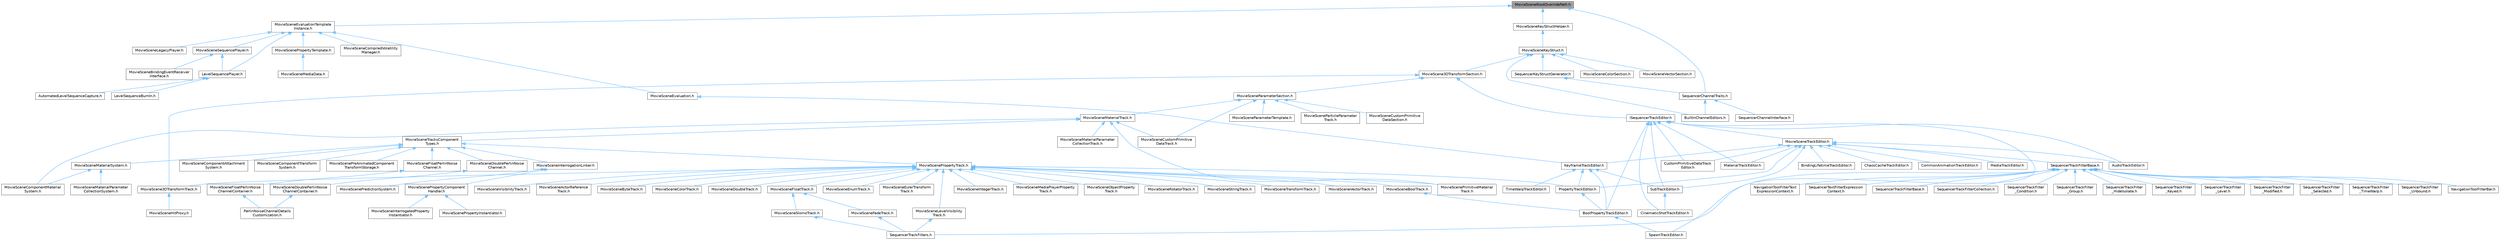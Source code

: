 digraph "MovieSceneRootOverridePath.h"
{
 // INTERACTIVE_SVG=YES
 // LATEX_PDF_SIZE
  bgcolor="transparent";
  edge [fontname=Helvetica,fontsize=10,labelfontname=Helvetica,labelfontsize=10];
  node [fontname=Helvetica,fontsize=10,shape=box,height=0.2,width=0.4];
  Node1 [id="Node000001",label="MovieSceneRootOverridePath.h",height=0.2,width=0.4,color="gray40", fillcolor="grey60", style="filled", fontcolor="black",tooltip=" "];
  Node1 -> Node2 [id="edge1_Node000001_Node000002",dir="back",color="steelblue1",style="solid",tooltip=" "];
  Node2 [id="Node000002",label="MovieSceneEvaluationTemplate\lInstance.h",height=0.2,width=0.4,color="grey40", fillcolor="white", style="filled",URL="$dc/d63/MovieSceneEvaluationTemplateInstance_8h.html",tooltip=" "];
  Node2 -> Node3 [id="edge2_Node000002_Node000003",dir="back",color="steelblue1",style="solid",tooltip=" "];
  Node3 [id="Node000003",label="LevelSequencePlayer.h",height=0.2,width=0.4,color="grey40", fillcolor="white", style="filled",URL="$d0/d5e/LevelSequencePlayer_8h.html",tooltip=" "];
  Node3 -> Node4 [id="edge3_Node000003_Node000004",dir="back",color="steelblue1",style="solid",tooltip=" "];
  Node4 [id="Node000004",label="AutomatedLevelSequenceCapture.h",height=0.2,width=0.4,color="grey40", fillcolor="white", style="filled",URL="$d4/d3e/AutomatedLevelSequenceCapture_8h.html",tooltip=" "];
  Node3 -> Node5 [id="edge4_Node000003_Node000005",dir="back",color="steelblue1",style="solid",tooltip=" "];
  Node5 [id="Node000005",label="LevelSequenceBurnIn.h",height=0.2,width=0.4,color="grey40", fillcolor="white", style="filled",URL="$d2/d6b/LevelSequenceBurnIn_8h.html",tooltip=" "];
  Node2 -> Node6 [id="edge5_Node000002_Node000006",dir="back",color="steelblue1",style="solid",tooltip=" "];
  Node6 [id="Node000006",label="MovieSceneCompiledVolatility\lManager.h",height=0.2,width=0.4,color="grey40", fillcolor="white", style="filled",URL="$db/ddd/MovieSceneCompiledVolatilityManager_8h.html",tooltip=" "];
  Node2 -> Node7 [id="edge6_Node000002_Node000007",dir="back",color="steelblue1",style="solid",tooltip=" "];
  Node7 [id="Node000007",label="MovieSceneEvaluation.h",height=0.2,width=0.4,color="grey40", fillcolor="white", style="filled",URL="$dc/ded/MovieSceneEvaluation_8h.html",tooltip=" "];
  Node7 -> Node8 [id="edge7_Node000007_Node000008",dir="back",color="steelblue1",style="solid",tooltip=" "];
  Node8 [id="Node000008",label="KeyframeTrackEditor.h",height=0.2,width=0.4,color="grey40", fillcolor="white", style="filled",URL="$dd/d47/KeyframeTrackEditor_8h.html",tooltip=" "];
  Node8 -> Node9 [id="edge8_Node000008_Node000009",dir="back",color="steelblue1",style="solid",tooltip=" "];
  Node9 [id="Node000009",label="BoolPropertyTrackEditor.h",height=0.2,width=0.4,color="grey40", fillcolor="white", style="filled",URL="$db/d07/BoolPropertyTrackEditor_8h.html",tooltip=" "];
  Node9 -> Node10 [id="edge9_Node000009_Node000010",dir="back",color="steelblue1",style="solid",tooltip=" "];
  Node10 [id="Node000010",label="SpawnTrackEditor.h",height=0.2,width=0.4,color="grey40", fillcolor="white", style="filled",URL="$d5/dac/SpawnTrackEditor_8h.html",tooltip=" "];
  Node8 -> Node11 [id="edge10_Node000008_Node000011",dir="back",color="steelblue1",style="solid",tooltip=" "];
  Node11 [id="Node000011",label="PropertyTrackEditor.h",height=0.2,width=0.4,color="grey40", fillcolor="white", style="filled",URL="$da/d9a/PropertyTrackEditor_8h.html",tooltip=" "];
  Node11 -> Node9 [id="edge11_Node000011_Node000009",dir="back",color="steelblue1",style="solid",tooltip=" "];
  Node8 -> Node12 [id="edge12_Node000008_Node000012",dir="back",color="steelblue1",style="solid",tooltip=" "];
  Node12 [id="Node000012",label="SubTrackEditor.h",height=0.2,width=0.4,color="grey40", fillcolor="white", style="filled",URL="$d8/d5b/SubTrackEditor_8h.html",tooltip=" "];
  Node12 -> Node13 [id="edge13_Node000012_Node000013",dir="back",color="steelblue1",style="solid",tooltip=" "];
  Node13 [id="Node000013",label="CinematicShotTrackEditor.h",height=0.2,width=0.4,color="grey40", fillcolor="white", style="filled",URL="$d3/d0c/CinematicShotTrackEditor_8h.html",tooltip=" "];
  Node8 -> Node14 [id="edge14_Node000008_Node000014",dir="back",color="steelblue1",style="solid",tooltip=" "];
  Node14 [id="Node000014",label="TimeWarpTrackEditor.h",height=0.2,width=0.4,color="grey40", fillcolor="white", style="filled",URL="$dc/d2e/TimeWarpTrackEditor_8h.html",tooltip=" "];
  Node2 -> Node15 [id="edge15_Node000002_Node000015",dir="back",color="steelblue1",style="solid",tooltip=" "];
  Node15 [id="Node000015",label="MovieSceneLegacyPlayer.h",height=0.2,width=0.4,color="grey40", fillcolor="white", style="filled",URL="$d7/dfb/MovieSceneLegacyPlayer_8h.html",tooltip=" "];
  Node2 -> Node16 [id="edge16_Node000002_Node000016",dir="back",color="steelblue1",style="solid",tooltip=" "];
  Node16 [id="Node000016",label="MovieScenePropertyTemplate.h",height=0.2,width=0.4,color="grey40", fillcolor="white", style="filled",URL="$d9/d24/MovieScenePropertyTemplate_8h.html",tooltip=" "];
  Node16 -> Node17 [id="edge17_Node000016_Node000017",dir="back",color="steelblue1",style="solid",tooltip=" "];
  Node17 [id="Node000017",label="MovieSceneMediaData.h",height=0.2,width=0.4,color="grey40", fillcolor="white", style="filled",URL="$de/db0/MovieSceneMediaData_8h.html",tooltip=" "];
  Node2 -> Node18 [id="edge18_Node000002_Node000018",dir="back",color="steelblue1",style="solid",tooltip=" "];
  Node18 [id="Node000018",label="MovieSceneSequencePlayer.h",height=0.2,width=0.4,color="grey40", fillcolor="white", style="filled",URL="$d3/d08/MovieSceneSequencePlayer_8h.html",tooltip=" "];
  Node18 -> Node3 [id="edge19_Node000018_Node000003",dir="back",color="steelblue1",style="solid",tooltip=" "];
  Node18 -> Node19 [id="edge20_Node000018_Node000019",dir="back",color="steelblue1",style="solid",tooltip=" "];
  Node19 [id="Node000019",label="MovieSceneBindingEventReceiver\lInterface.h",height=0.2,width=0.4,color="grey40", fillcolor="white", style="filled",URL="$df/d39/MovieSceneBindingEventReceiverInterface_8h.html",tooltip=" "];
  Node1 -> Node20 [id="edge21_Node000001_Node000020",dir="back",color="steelblue1",style="solid",tooltip=" "];
  Node20 [id="Node000020",label="MovieSceneKeyStructHelper.h",height=0.2,width=0.4,color="grey40", fillcolor="white", style="filled",URL="$dc/d5c/MovieSceneKeyStructHelper_8h.html",tooltip=" "];
  Node20 -> Node21 [id="edge22_Node000020_Node000021",dir="back",color="steelblue1",style="solid",tooltip=" "];
  Node21 [id="Node000021",label="MovieSceneKeyStruct.h",height=0.2,width=0.4,color="grey40", fillcolor="white", style="filled",URL="$d5/d85/MovieSceneKeyStruct_8h.html",tooltip=" "];
  Node21 -> Node22 [id="edge23_Node000021_Node000022",dir="back",color="steelblue1",style="solid",tooltip=" "];
  Node22 [id="Node000022",label="BuiltInChannelEditors.h",height=0.2,width=0.4,color="grey40", fillcolor="white", style="filled",URL="$df/daf/BuiltInChannelEditors_8h.html",tooltip=" "];
  Node21 -> Node23 [id="edge24_Node000021_Node000023",dir="back",color="steelblue1",style="solid",tooltip=" "];
  Node23 [id="Node000023",label="MovieScene3DTransformSection.h",height=0.2,width=0.4,color="grey40", fillcolor="white", style="filled",URL="$de/dab/MovieScene3DTransformSection_8h.html",tooltip=" "];
  Node23 -> Node24 [id="edge25_Node000023_Node000024",dir="back",color="steelblue1",style="solid",tooltip=" "];
  Node24 [id="Node000024",label="ISequencerTrackEditor.h",height=0.2,width=0.4,color="grey40", fillcolor="white", style="filled",URL="$df/dca/ISequencerTrackEditor_8h.html",tooltip=" "];
  Node24 -> Node25 [id="edge26_Node000024_Node000025",dir="back",color="steelblue1",style="solid",tooltip=" "];
  Node25 [id="Node000025",label="AudioTrackEditor.h",height=0.2,width=0.4,color="grey40", fillcolor="white", style="filled",URL="$dd/d96/AudioTrackEditor_8h.html",tooltip=" "];
  Node24 -> Node9 [id="edge27_Node000024_Node000009",dir="back",color="steelblue1",style="solid",tooltip=" "];
  Node24 -> Node13 [id="edge28_Node000024_Node000013",dir="back",color="steelblue1",style="solid",tooltip=" "];
  Node24 -> Node26 [id="edge29_Node000024_Node000026",dir="back",color="steelblue1",style="solid",tooltip=" "];
  Node26 [id="Node000026",label="CustomPrimitiveDataTrack\lEditor.h",height=0.2,width=0.4,color="grey40", fillcolor="white", style="filled",URL="$dc/d8f/CustomPrimitiveDataTrackEditor_8h.html",tooltip=" "];
  Node24 -> Node27 [id="edge30_Node000024_Node000027",dir="back",color="steelblue1",style="solid",tooltip=" "];
  Node27 [id="Node000027",label="MaterialTrackEditor.h",height=0.2,width=0.4,color="grey40", fillcolor="white", style="filled",URL="$d1/d9f/MaterialTrackEditor_8h.html",tooltip=" "];
  Node24 -> Node28 [id="edge31_Node000024_Node000028",dir="back",color="steelblue1",style="solid",tooltip=" "];
  Node28 [id="Node000028",label="MovieSceneTrackEditor.h",height=0.2,width=0.4,color="grey40", fillcolor="white", style="filled",URL="$db/d6c/MovieSceneTrackEditor_8h.html",tooltip=" "];
  Node28 -> Node25 [id="edge32_Node000028_Node000025",dir="back",color="steelblue1",style="solid",tooltip=" "];
  Node28 -> Node29 [id="edge33_Node000028_Node000029",dir="back",color="steelblue1",style="solid",tooltip=" "];
  Node29 [id="Node000029",label="BindingLifetimeTrackEditor.h",height=0.2,width=0.4,color="grey40", fillcolor="white", style="filled",URL="$db/d3c/BindingLifetimeTrackEditor_8h.html",tooltip=" "];
  Node28 -> Node30 [id="edge34_Node000028_Node000030",dir="back",color="steelblue1",style="solid",tooltip=" "];
  Node30 [id="Node000030",label="ChaosCacheTrackEditor.h",height=0.2,width=0.4,color="grey40", fillcolor="white", style="filled",URL="$db/d36/ChaosCacheTrackEditor_8h.html",tooltip=" "];
  Node28 -> Node31 [id="edge35_Node000028_Node000031",dir="back",color="steelblue1",style="solid",tooltip=" "];
  Node31 [id="Node000031",label="CommonAnimationTrackEditor.h",height=0.2,width=0.4,color="grey40", fillcolor="white", style="filled",URL="$d9/d6e/CommonAnimationTrackEditor_8h.html",tooltip=" "];
  Node28 -> Node26 [id="edge36_Node000028_Node000026",dir="back",color="steelblue1",style="solid",tooltip=" "];
  Node28 -> Node8 [id="edge37_Node000028_Node000008",dir="back",color="steelblue1",style="solid",tooltip=" "];
  Node28 -> Node27 [id="edge38_Node000028_Node000027",dir="back",color="steelblue1",style="solid",tooltip=" "];
  Node28 -> Node32 [id="edge39_Node000028_Node000032",dir="back",color="steelblue1",style="solid",tooltip=" "];
  Node32 [id="Node000032",label="MediaTrackEditor.h",height=0.2,width=0.4,color="grey40", fillcolor="white", style="filled",URL="$d0/d41/MediaTrackEditor_8h.html",tooltip=" "];
  Node28 -> Node11 [id="edge40_Node000028_Node000011",dir="back",color="steelblue1",style="solid",tooltip=" "];
  Node28 -> Node33 [id="edge41_Node000028_Node000033",dir="back",color="steelblue1",style="solid",tooltip=" "];
  Node33 [id="Node000033",label="SequencerTrackFilterBase.h",height=0.2,width=0.4,color="grey40", fillcolor="white", style="filled",URL="$d8/def/Filters_2SequencerTrackFilterBase_8h.html",tooltip=" "];
  Node33 -> Node34 [id="edge42_Node000033_Node000034",dir="back",color="steelblue1",style="solid",tooltip=" "];
  Node34 [id="Node000034",label="NavigationToolFilterBar.h",height=0.2,width=0.4,color="grey40", fillcolor="white", style="filled",URL="$df/d14/NavigationToolFilterBar_8h.html",tooltip=" "];
  Node33 -> Node35 [id="edge43_Node000033_Node000035",dir="back",color="steelblue1",style="solid",tooltip=" "];
  Node35 [id="Node000035",label="NavigationToolFilterText\lExpressionContext.h",height=0.2,width=0.4,color="grey40", fillcolor="white", style="filled",URL="$d8/dd2/NavigationToolFilterTextExpressionContext_8h.html",tooltip=" "];
  Node33 -> Node36 [id="edge44_Node000033_Node000036",dir="back",color="steelblue1",style="solid",tooltip=" "];
  Node36 [id="Node000036",label="SequencerTextFilterExpression\lContext.h",height=0.2,width=0.4,color="grey40", fillcolor="white", style="filled",URL="$d0/d9f/SequencerTextFilterExpressionContext_8h.html",tooltip=" "];
  Node33 -> Node37 [id="edge45_Node000033_Node000037",dir="back",color="steelblue1",style="solid",tooltip=" "];
  Node37 [id="Node000037",label="SequencerTrackFilterBase.h",height=0.2,width=0.4,color="grey40", fillcolor="white", style="filled",URL="$d8/d4d/SequencerTrackFilterBase_8h.html",tooltip=" "];
  Node33 -> Node38 [id="edge46_Node000033_Node000038",dir="back",color="steelblue1",style="solid",tooltip=" "];
  Node38 [id="Node000038",label="SequencerTrackFilterCollection.h",height=0.2,width=0.4,color="grey40", fillcolor="white", style="filled",URL="$d8/de2/SequencerTrackFilterCollection_8h.html",tooltip=" "];
  Node33 -> Node39 [id="edge47_Node000033_Node000039",dir="back",color="steelblue1",style="solid",tooltip=" "];
  Node39 [id="Node000039",label="SequencerTrackFilter\l_Condition.h",height=0.2,width=0.4,color="grey40", fillcolor="white", style="filled",URL="$df/d17/SequencerTrackFilter__Condition_8h.html",tooltip=" "];
  Node33 -> Node40 [id="edge48_Node000033_Node000040",dir="back",color="steelblue1",style="solid",tooltip=" "];
  Node40 [id="Node000040",label="SequencerTrackFilter\l_Group.h",height=0.2,width=0.4,color="grey40", fillcolor="white", style="filled",URL="$da/dea/SequencerTrackFilter__Group_8h.html",tooltip=" "];
  Node33 -> Node41 [id="edge49_Node000033_Node000041",dir="back",color="steelblue1",style="solid",tooltip=" "];
  Node41 [id="Node000041",label="SequencerTrackFilter\l_HideIsolate.h",height=0.2,width=0.4,color="grey40", fillcolor="white", style="filled",URL="$d3/d55/SequencerTrackFilter__HideIsolate_8h.html",tooltip=" "];
  Node33 -> Node42 [id="edge50_Node000033_Node000042",dir="back",color="steelblue1",style="solid",tooltip=" "];
  Node42 [id="Node000042",label="SequencerTrackFilter\l_Keyed.h",height=0.2,width=0.4,color="grey40", fillcolor="white", style="filled",URL="$d4/d2d/SequencerTrackFilter__Keyed_8h.html",tooltip=" "];
  Node33 -> Node43 [id="edge51_Node000033_Node000043",dir="back",color="steelblue1",style="solid",tooltip=" "];
  Node43 [id="Node000043",label="SequencerTrackFilter\l_Level.h",height=0.2,width=0.4,color="grey40", fillcolor="white", style="filled",URL="$d2/d6c/SequencerTrackFilter__Level_8h.html",tooltip=" "];
  Node33 -> Node44 [id="edge52_Node000033_Node000044",dir="back",color="steelblue1",style="solid",tooltip=" "];
  Node44 [id="Node000044",label="SequencerTrackFilter\l_Modified.h",height=0.2,width=0.4,color="grey40", fillcolor="white", style="filled",URL="$d0/dd9/SequencerTrackFilter__Modified_8h.html",tooltip=" "];
  Node33 -> Node45 [id="edge53_Node000033_Node000045",dir="back",color="steelblue1",style="solid",tooltip=" "];
  Node45 [id="Node000045",label="SequencerTrackFilter\l_Selected.h",height=0.2,width=0.4,color="grey40", fillcolor="white", style="filled",URL="$dc/d54/SequencerTrackFilter__Selected_8h.html",tooltip=" "];
  Node33 -> Node46 [id="edge54_Node000033_Node000046",dir="back",color="steelblue1",style="solid",tooltip=" "];
  Node46 [id="Node000046",label="SequencerTrackFilter\l_TimeWarp.h",height=0.2,width=0.4,color="grey40", fillcolor="white", style="filled",URL="$d6/dd0/SequencerTrackFilter__TimeWarp_8h.html",tooltip=" "];
  Node33 -> Node47 [id="edge55_Node000033_Node000047",dir="back",color="steelblue1",style="solid",tooltip=" "];
  Node47 [id="Node000047",label="SequencerTrackFilter\l_Unbound.h",height=0.2,width=0.4,color="grey40", fillcolor="white", style="filled",URL="$d0/dd1/SequencerTrackFilter__Unbound_8h.html",tooltip=" "];
  Node33 -> Node48 [id="edge56_Node000033_Node000048",dir="back",color="steelblue1",style="solid",tooltip=" "];
  Node48 [id="Node000048",label="SequencerTrackFilters.h",height=0.2,width=0.4,color="grey40", fillcolor="white", style="filled",URL="$df/d72/SequencerTrackFilters_8h.html",tooltip=" "];
  Node28 -> Node12 [id="edge57_Node000028_Node000012",dir="back",color="steelblue1",style="solid",tooltip=" "];
  Node24 -> Node10 [id="edge58_Node000024_Node000010",dir="back",color="steelblue1",style="solid",tooltip=" "];
  Node24 -> Node12 [id="edge59_Node000024_Node000012",dir="back",color="steelblue1",style="solid",tooltip=" "];
  Node23 -> Node49 [id="edge60_Node000023_Node000049",dir="back",color="steelblue1",style="solid",tooltip=" "];
  Node49 [id="Node000049",label="MovieScene3DTransformTrack.h",height=0.2,width=0.4,color="grey40", fillcolor="white", style="filled",URL="$d9/d06/MovieScene3DTransformTrack_8h.html",tooltip=" "];
  Node49 -> Node50 [id="edge61_Node000049_Node000050",dir="back",color="steelblue1",style="solid",tooltip=" "];
  Node50 [id="Node000050",label="MovieSceneHitProxy.h",height=0.2,width=0.4,color="grey40", fillcolor="white", style="filled",URL="$d0/d01/MovieSceneHitProxy_8h.html",tooltip=" "];
  Node23 -> Node51 [id="edge62_Node000023_Node000051",dir="back",color="steelblue1",style="solid",tooltip=" "];
  Node51 [id="Node000051",label="MovieSceneParameterSection.h",height=0.2,width=0.4,color="grey40", fillcolor="white", style="filled",URL="$de/d65/MovieSceneParameterSection_8h.html",tooltip=" "];
  Node51 -> Node52 [id="edge63_Node000051_Node000052",dir="back",color="steelblue1",style="solid",tooltip=" "];
  Node52 [id="Node000052",label="MovieSceneCustomPrimitive\lDataSection.h",height=0.2,width=0.4,color="grey40", fillcolor="white", style="filled",URL="$d2/d78/MovieSceneCustomPrimitiveDataSection_8h.html",tooltip=" "];
  Node51 -> Node53 [id="edge64_Node000051_Node000053",dir="back",color="steelblue1",style="solid",tooltip=" "];
  Node53 [id="Node000053",label="MovieSceneCustomPrimitive\lDataTrack.h",height=0.2,width=0.4,color="grey40", fillcolor="white", style="filled",URL="$db/d39/MovieSceneCustomPrimitiveDataTrack_8h.html",tooltip=" "];
  Node51 -> Node54 [id="edge65_Node000051_Node000054",dir="back",color="steelblue1",style="solid",tooltip=" "];
  Node54 [id="Node000054",label="MovieSceneMaterialTrack.h",height=0.2,width=0.4,color="grey40", fillcolor="white", style="filled",URL="$d8/d92/MovieSceneMaterialTrack_8h.html",tooltip=" "];
  Node54 -> Node55 [id="edge66_Node000054_Node000055",dir="back",color="steelblue1",style="solid",tooltip=" "];
  Node55 [id="Node000055",label="MovieSceneComponentMaterial\lSystem.h",height=0.2,width=0.4,color="grey40", fillcolor="white", style="filled",URL="$d7/d7c/MovieSceneComponentMaterialSystem_8h.html",tooltip=" "];
  Node54 -> Node53 [id="edge67_Node000054_Node000053",dir="back",color="steelblue1",style="solid",tooltip=" "];
  Node54 -> Node56 [id="edge68_Node000054_Node000056",dir="back",color="steelblue1",style="solid",tooltip=" "];
  Node56 [id="Node000056",label="MovieSceneMaterialParameter\lCollectionTrack.h",height=0.2,width=0.4,color="grey40", fillcolor="white", style="filled",URL="$d7/dc8/MovieSceneMaterialParameterCollectionTrack_8h.html",tooltip=" "];
  Node54 -> Node57 [id="edge69_Node000054_Node000057",dir="back",color="steelblue1",style="solid",tooltip=" "];
  Node57 [id="Node000057",label="MovieScenePrimitiveMaterial\lTrack.h",height=0.2,width=0.4,color="grey40", fillcolor="white", style="filled",URL="$dc/dc4/MovieScenePrimitiveMaterialTrack_8h.html",tooltip=" "];
  Node54 -> Node58 [id="edge70_Node000054_Node000058",dir="back",color="steelblue1",style="solid",tooltip=" "];
  Node58 [id="Node000058",label="MovieSceneTracksComponent\lTypes.h",height=0.2,width=0.4,color="grey40", fillcolor="white", style="filled",URL="$d5/d6a/MovieSceneTracksComponentTypes_8h.html",tooltip=" "];
  Node58 -> Node59 [id="edge71_Node000058_Node000059",dir="back",color="steelblue1",style="solid",tooltip=" "];
  Node59 [id="Node000059",label="MovieSceneComponentAttachment\lSystem.h",height=0.2,width=0.4,color="grey40", fillcolor="white", style="filled",URL="$d9/db3/MovieSceneComponentAttachmentSystem_8h.html",tooltip=" "];
  Node58 -> Node60 [id="edge72_Node000058_Node000060",dir="back",color="steelblue1",style="solid",tooltip=" "];
  Node60 [id="Node000060",label="MovieSceneComponentTransform\lSystem.h",height=0.2,width=0.4,color="grey40", fillcolor="white", style="filled",URL="$d1/d3e/MovieSceneComponentTransformSystem_8h.html",tooltip=" "];
  Node58 -> Node61 [id="edge73_Node000058_Node000061",dir="back",color="steelblue1",style="solid",tooltip=" "];
  Node61 [id="Node000061",label="MovieSceneDoublePerlinNoise\lChannel.h",height=0.2,width=0.4,color="grey40", fillcolor="white", style="filled",URL="$d9/d50/MovieSceneDoublePerlinNoiseChannel_8h.html",tooltip=" "];
  Node61 -> Node62 [id="edge74_Node000061_Node000062",dir="back",color="steelblue1",style="solid",tooltip=" "];
  Node62 [id="Node000062",label="MovieSceneDoublePerlinNoise\lChannelContainer.h",height=0.2,width=0.4,color="grey40", fillcolor="white", style="filled",URL="$de/dae/MovieSceneDoublePerlinNoiseChannelContainer_8h.html",tooltip=" "];
  Node62 -> Node63 [id="edge75_Node000062_Node000063",dir="back",color="steelblue1",style="solid",tooltip=" "];
  Node63 [id="Node000063",label="PerlinNoiseChannelDetails\lCustomization.h",height=0.2,width=0.4,color="grey40", fillcolor="white", style="filled",URL="$d6/df3/PerlinNoiseChannelDetailsCustomization_8h.html",tooltip=" "];
  Node58 -> Node64 [id="edge76_Node000058_Node000064",dir="back",color="steelblue1",style="solid",tooltip=" "];
  Node64 [id="Node000064",label="MovieSceneFloatPerlinNoise\lChannel.h",height=0.2,width=0.4,color="grey40", fillcolor="white", style="filled",URL="$d2/d9d/MovieSceneFloatPerlinNoiseChannel_8h.html",tooltip=" "];
  Node64 -> Node65 [id="edge77_Node000064_Node000065",dir="back",color="steelblue1",style="solid",tooltip=" "];
  Node65 [id="Node000065",label="MovieSceneFloatPerlinNoise\lChannelContainer.h",height=0.2,width=0.4,color="grey40", fillcolor="white", style="filled",URL="$d6/dcb/MovieSceneFloatPerlinNoiseChannelContainer_8h.html",tooltip=" "];
  Node65 -> Node63 [id="edge78_Node000065_Node000063",dir="back",color="steelblue1",style="solid",tooltip=" "];
  Node58 -> Node66 [id="edge79_Node000058_Node000066",dir="back",color="steelblue1",style="solid",tooltip=" "];
  Node66 [id="Node000066",label="MovieSceneInterrogationLinker.h",height=0.2,width=0.4,color="grey40", fillcolor="white", style="filled",URL="$d9/d6a/MovieSceneInterrogationLinker_8h.html",tooltip=" "];
  Node66 -> Node67 [id="edge80_Node000066_Node000067",dir="back",color="steelblue1",style="solid",tooltip=" "];
  Node67 [id="Node000067",label="MovieScenePredictionSystem.h",height=0.2,width=0.4,color="grey40", fillcolor="white", style="filled",URL="$dc/d7f/MovieScenePredictionSystem_8h.html",tooltip=" "];
  Node66 -> Node68 [id="edge81_Node000066_Node000068",dir="back",color="steelblue1",style="solid",tooltip=" "];
  Node68 [id="Node000068",label="MovieScenePropertyComponent\lHandler.h",height=0.2,width=0.4,color="grey40", fillcolor="white", style="filled",URL="$d1/d1c/MovieScenePropertyComponentHandler_8h.html",tooltip=" "];
  Node68 -> Node69 [id="edge82_Node000068_Node000069",dir="back",color="steelblue1",style="solid",tooltip=" "];
  Node69 [id="Node000069",label="MovieSceneInterrogatedProperty\lInstantiator.h",height=0.2,width=0.4,color="grey40", fillcolor="white", style="filled",URL="$df/d43/MovieSceneInterrogatedPropertyInstantiator_8h.html",tooltip=" "];
  Node68 -> Node70 [id="edge83_Node000068_Node000070",dir="back",color="steelblue1",style="solid",tooltip=" "];
  Node70 [id="Node000070",label="MovieScenePropertyInstantiator.h",height=0.2,width=0.4,color="grey40", fillcolor="white", style="filled",URL="$d2/ddc/MovieScenePropertyInstantiator_8h.html",tooltip=" "];
  Node58 -> Node71 [id="edge84_Node000058_Node000071",dir="back",color="steelblue1",style="solid",tooltip=" "];
  Node71 [id="Node000071",label="MovieSceneMaterialSystem.h",height=0.2,width=0.4,color="grey40", fillcolor="white", style="filled",URL="$d2/d2f/MovieSceneMaterialSystem_8h.html",tooltip=" "];
  Node71 -> Node55 [id="edge85_Node000071_Node000055",dir="back",color="steelblue1",style="solid",tooltip=" "];
  Node71 -> Node72 [id="edge86_Node000071_Node000072",dir="back",color="steelblue1",style="solid",tooltip=" "];
  Node72 [id="Node000072",label="MovieSceneMaterialParameter\lCollectionSystem.h",height=0.2,width=0.4,color="grey40", fillcolor="white", style="filled",URL="$d4/d18/MovieSceneMaterialParameterCollectionSystem_8h.html",tooltip=" "];
  Node58 -> Node73 [id="edge87_Node000058_Node000073",dir="back",color="steelblue1",style="solid",tooltip=" "];
  Node73 [id="Node000073",label="MovieScenePreAnimatedComponent\lTransformStorage.h",height=0.2,width=0.4,color="grey40", fillcolor="white", style="filled",URL="$d9/d84/MovieScenePreAnimatedComponentTransformStorage_8h.html",tooltip=" "];
  Node58 -> Node74 [id="edge88_Node000058_Node000074",dir="back",color="steelblue1",style="solid",tooltip=" "];
  Node74 [id="Node000074",label="MovieScenePropertyTrack.h",height=0.2,width=0.4,color="grey40", fillcolor="white", style="filled",URL="$da/d0c/MovieScenePropertyTrack_8h.html",tooltip=" "];
  Node74 -> Node49 [id="edge89_Node000074_Node000049",dir="back",color="steelblue1",style="solid",tooltip=" "];
  Node74 -> Node75 [id="edge90_Node000074_Node000075",dir="back",color="steelblue1",style="solid",tooltip=" "];
  Node75 [id="Node000075",label="MovieSceneActorReference\lTrack.h",height=0.2,width=0.4,color="grey40", fillcolor="white", style="filled",URL="$d9/d9b/MovieSceneActorReferenceTrack_8h.html",tooltip=" "];
  Node74 -> Node76 [id="edge91_Node000074_Node000076",dir="back",color="steelblue1",style="solid",tooltip=" "];
  Node76 [id="Node000076",label="MovieSceneBoolTrack.h",height=0.2,width=0.4,color="grey40", fillcolor="white", style="filled",URL="$d7/ddf/MovieSceneBoolTrack_8h.html",tooltip=" "];
  Node76 -> Node9 [id="edge92_Node000076_Node000009",dir="back",color="steelblue1",style="solid",tooltip=" "];
  Node74 -> Node77 [id="edge93_Node000074_Node000077",dir="back",color="steelblue1",style="solid",tooltip=" "];
  Node77 [id="Node000077",label="MovieSceneByteTrack.h",height=0.2,width=0.4,color="grey40", fillcolor="white", style="filled",URL="$dc/d79/MovieSceneByteTrack_8h.html",tooltip=" "];
  Node74 -> Node78 [id="edge94_Node000074_Node000078",dir="back",color="steelblue1",style="solid",tooltip=" "];
  Node78 [id="Node000078",label="MovieSceneColorTrack.h",height=0.2,width=0.4,color="grey40", fillcolor="white", style="filled",URL="$d8/df9/MovieSceneColorTrack_8h.html",tooltip=" "];
  Node74 -> Node79 [id="edge95_Node000074_Node000079",dir="back",color="steelblue1",style="solid",tooltip=" "];
  Node79 [id="Node000079",label="MovieSceneDoubleTrack.h",height=0.2,width=0.4,color="grey40", fillcolor="white", style="filled",URL="$de/d31/MovieSceneDoubleTrack_8h.html",tooltip=" "];
  Node74 -> Node80 [id="edge96_Node000074_Node000080",dir="back",color="steelblue1",style="solid",tooltip=" "];
  Node80 [id="Node000080",label="MovieSceneEnumTrack.h",height=0.2,width=0.4,color="grey40", fillcolor="white", style="filled",URL="$d6/d95/MovieSceneEnumTrack_8h.html",tooltip=" "];
  Node74 -> Node81 [id="edge97_Node000074_Node000081",dir="back",color="steelblue1",style="solid",tooltip=" "];
  Node81 [id="Node000081",label="MovieSceneEulerTransform\lTrack.h",height=0.2,width=0.4,color="grey40", fillcolor="white", style="filled",URL="$d7/d3a/MovieSceneEulerTransformTrack_8h.html",tooltip=" "];
  Node74 -> Node82 [id="edge98_Node000074_Node000082",dir="back",color="steelblue1",style="solid",tooltip=" "];
  Node82 [id="Node000082",label="MovieSceneFloatTrack.h",height=0.2,width=0.4,color="grey40", fillcolor="white", style="filled",URL="$dc/d88/MovieSceneFloatTrack_8h.html",tooltip=" "];
  Node82 -> Node83 [id="edge99_Node000082_Node000083",dir="back",color="steelblue1",style="solid",tooltip=" "];
  Node83 [id="Node000083",label="MovieSceneFadeTrack.h",height=0.2,width=0.4,color="grey40", fillcolor="white", style="filled",URL="$d3/dd6/MovieSceneFadeTrack_8h.html",tooltip=" "];
  Node83 -> Node48 [id="edge100_Node000083_Node000048",dir="back",color="steelblue1",style="solid",tooltip=" "];
  Node82 -> Node84 [id="edge101_Node000082_Node000084",dir="back",color="steelblue1",style="solid",tooltip=" "];
  Node84 [id="Node000084",label="MovieSceneSlomoTrack.h",height=0.2,width=0.4,color="grey40", fillcolor="white", style="filled",URL="$d3/d88/MovieSceneSlomoTrack_8h.html",tooltip=" "];
  Node84 -> Node48 [id="edge102_Node000084_Node000048",dir="back",color="steelblue1",style="solid",tooltip=" "];
  Node74 -> Node85 [id="edge103_Node000074_Node000085",dir="back",color="steelblue1",style="solid",tooltip=" "];
  Node85 [id="Node000085",label="MovieSceneIntegerTrack.h",height=0.2,width=0.4,color="grey40", fillcolor="white", style="filled",URL="$d9/d1a/MovieSceneIntegerTrack_8h.html",tooltip=" "];
  Node74 -> Node86 [id="edge104_Node000074_Node000086",dir="back",color="steelblue1",style="solid",tooltip=" "];
  Node86 [id="Node000086",label="MovieSceneLevelVisibility\lTrack.h",height=0.2,width=0.4,color="grey40", fillcolor="white", style="filled",URL="$d8/dae/MovieSceneLevelVisibilityTrack_8h.html",tooltip=" "];
  Node86 -> Node48 [id="edge105_Node000086_Node000048",dir="back",color="steelblue1",style="solid",tooltip=" "];
  Node74 -> Node87 [id="edge106_Node000074_Node000087",dir="back",color="steelblue1",style="solid",tooltip=" "];
  Node87 [id="Node000087",label="MovieSceneMediaPlayerProperty\lTrack.h",height=0.2,width=0.4,color="grey40", fillcolor="white", style="filled",URL="$d4/da1/MovieSceneMediaPlayerPropertyTrack_8h.html",tooltip=" "];
  Node74 -> Node88 [id="edge107_Node000074_Node000088",dir="back",color="steelblue1",style="solid",tooltip=" "];
  Node88 [id="Node000088",label="MovieSceneObjectProperty\lTrack.h",height=0.2,width=0.4,color="grey40", fillcolor="white", style="filled",URL="$dc/da9/MovieSceneObjectPropertyTrack_8h.html",tooltip=" "];
  Node74 -> Node57 [id="edge108_Node000074_Node000057",dir="back",color="steelblue1",style="solid",tooltip=" "];
  Node74 -> Node89 [id="edge109_Node000074_Node000089",dir="back",color="steelblue1",style="solid",tooltip=" "];
  Node89 [id="Node000089",label="MovieSceneRotatorTrack.h",height=0.2,width=0.4,color="grey40", fillcolor="white", style="filled",URL="$d3/d8f/MovieSceneRotatorTrack_8h.html",tooltip=" "];
  Node74 -> Node90 [id="edge110_Node000074_Node000090",dir="back",color="steelblue1",style="solid",tooltip=" "];
  Node90 [id="Node000090",label="MovieSceneStringTrack.h",height=0.2,width=0.4,color="grey40", fillcolor="white", style="filled",URL="$dd/d54/MovieSceneStringTrack_8h.html",tooltip=" "];
  Node74 -> Node91 [id="edge111_Node000074_Node000091",dir="back",color="steelblue1",style="solid",tooltip=" "];
  Node91 [id="Node000091",label="MovieSceneTransformTrack.h",height=0.2,width=0.4,color="grey40", fillcolor="white", style="filled",URL="$df/d57/MovieSceneTransformTrack_8h.html",tooltip=" "];
  Node74 -> Node92 [id="edge112_Node000074_Node000092",dir="back",color="steelblue1",style="solid",tooltip=" "];
  Node92 [id="Node000092",label="MovieSceneVectorTrack.h",height=0.2,width=0.4,color="grey40", fillcolor="white", style="filled",URL="$d8/d5e/MovieSceneVectorTrack_8h.html",tooltip=" "];
  Node74 -> Node93 [id="edge113_Node000074_Node000093",dir="back",color="steelblue1",style="solid",tooltip=" "];
  Node93 [id="Node000093",label="MovieSceneVisibilityTrack.h",height=0.2,width=0.4,color="grey40", fillcolor="white", style="filled",URL="$dd/d5e/MovieSceneVisibilityTrack_8h.html",tooltip=" "];
  Node74 -> Node11 [id="edge114_Node000074_Node000011",dir="back",color="steelblue1",style="solid",tooltip=" "];
  Node51 -> Node94 [id="edge115_Node000051_Node000094",dir="back",color="steelblue1",style="solid",tooltip=" "];
  Node94 [id="Node000094",label="MovieSceneParameterTemplate.h",height=0.2,width=0.4,color="grey40", fillcolor="white", style="filled",URL="$d9/df3/MovieSceneParameterTemplate_8h.html",tooltip=" "];
  Node51 -> Node95 [id="edge116_Node000051_Node000095",dir="back",color="steelblue1",style="solid",tooltip=" "];
  Node95 [id="Node000095",label="MovieSceneParticleParameter\lTrack.h",height=0.2,width=0.4,color="grey40", fillcolor="white", style="filled",URL="$d2/d09/MovieSceneParticleParameterTrack_8h.html",tooltip=" "];
  Node21 -> Node96 [id="edge117_Node000021_Node000096",dir="back",color="steelblue1",style="solid",tooltip=" "];
  Node96 [id="Node000096",label="MovieSceneColorSection.h",height=0.2,width=0.4,color="grey40", fillcolor="white", style="filled",URL="$dd/dd4/MovieSceneColorSection_8h.html",tooltip=" "];
  Node21 -> Node97 [id="edge118_Node000021_Node000097",dir="back",color="steelblue1",style="solid",tooltip=" "];
  Node97 [id="Node000097",label="MovieSceneVectorSection.h",height=0.2,width=0.4,color="grey40", fillcolor="white", style="filled",URL="$d6/d29/MovieSceneVectorSection_8h.html",tooltip=" "];
  Node21 -> Node98 [id="edge119_Node000021_Node000098",dir="back",color="steelblue1",style="solid",tooltip=" "];
  Node98 [id="Node000098",label="SequencerKeyStructGenerator.h",height=0.2,width=0.4,color="grey40", fillcolor="white", style="filled",URL="$d1/df1/SequencerKeyStructGenerator_8h.html",tooltip=" "];
  Node98 -> Node99 [id="edge120_Node000098_Node000099",dir="back",color="steelblue1",style="solid",tooltip=" "];
  Node99 [id="Node000099",label="SequencerChannelTraits.h",height=0.2,width=0.4,color="grey40", fillcolor="white", style="filled",URL="$d6/db9/SequencerChannelTraits_8h.html",tooltip=" "];
  Node99 -> Node22 [id="edge121_Node000099_Node000022",dir="back",color="steelblue1",style="solid",tooltip=" "];
  Node99 -> Node100 [id="edge122_Node000099_Node000100",dir="back",color="steelblue1",style="solid",tooltip=" "];
  Node100 [id="Node000100",label="SequencerChannelInterface.h",height=0.2,width=0.4,color="grey40", fillcolor="white", style="filled",URL="$da/d51/SequencerChannelInterface_8h.html",tooltip=" "];
  Node1 -> Node99 [id="edge123_Node000001_Node000099",dir="back",color="steelblue1",style="solid",tooltip=" "];
}
